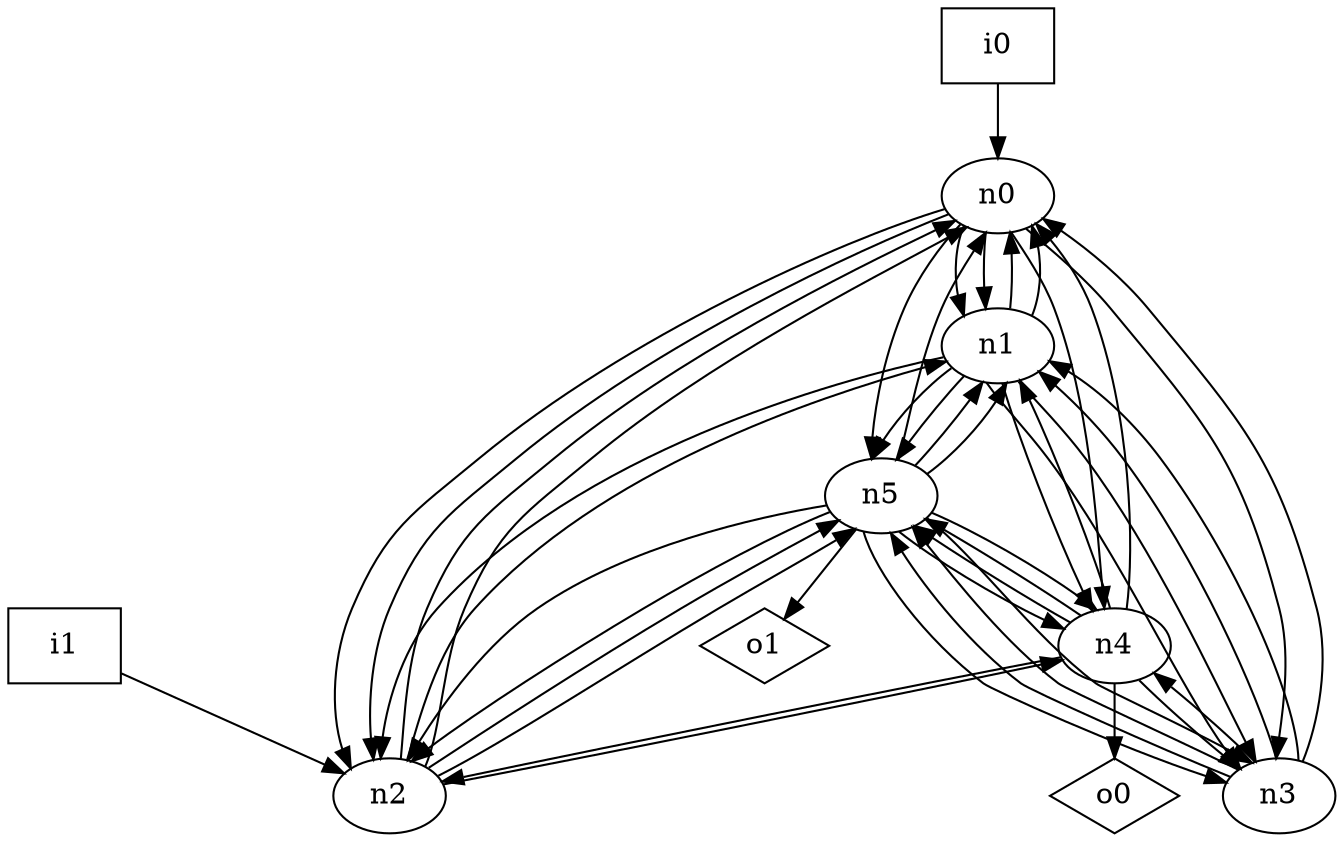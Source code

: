 digraph G {
n0 [label="n0"];
n1 [label="n1"];
n2 [label="n2"];
n3 [label="n3"];
n4 [label="n4"];
n5 [label="n5"];
n6 [label="i0",shape="box"];
n7 [label="i1",shape="box"];
n8 [label="o0",shape="diamond"];
n9 [label="o1",shape="diamond"];
n0 -> n1
n0 -> n1
n0 -> n2
n0 -> n2
n0 -> n3
n0 -> n4
n0 -> n5
n1 -> n0
n1 -> n0
n1 -> n2
n1 -> n3
n1 -> n3
n1 -> n4
n1 -> n5
n1 -> n5
n2 -> n0
n2 -> n0
n2 -> n1
n2 -> n4
n2 -> n5
n2 -> n5
n3 -> n0
n3 -> n1
n3 -> n1
n3 -> n4
n3 -> n5
n3 -> n5
n4 -> n0
n4 -> n1
n4 -> n2
n4 -> n3
n4 -> n5
n4 -> n5
n4 -> n8
n5 -> n0
n5 -> n1
n5 -> n1
n5 -> n2
n5 -> n2
n5 -> n3
n5 -> n3
n5 -> n4
n5 -> n4
n5 -> n9
n6 -> n0
n7 -> n2
}
